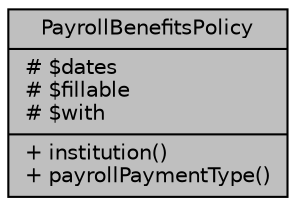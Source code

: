 digraph "PayrollBenefitsPolicy"
{
 // LATEX_PDF_SIZE
  bgcolor="transparent";
  edge [fontname="Helvetica",fontsize="10",labelfontname="Helvetica",labelfontsize="10"];
  node [fontname="Helvetica",fontsize="10",shape=record];
  Node1 [label="{PayrollBenefitsPolicy\n|# $dates\l# $fillable\l# $with\l|+ institution()\l+ payrollPaymentType()\l}",height=0.2,width=0.4,color="black", fillcolor="grey75", style="filled", fontcolor="black",tooltip="Datos de las políticas de prestaciones."];
}
